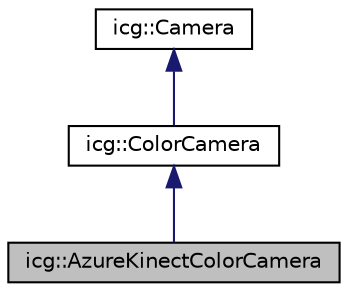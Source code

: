 digraph "icg::AzureKinectColorCamera"
{
 // LATEX_PDF_SIZE
  edge [fontname="Helvetica",fontsize="10",labelfontname="Helvetica",labelfontsize="10"];
  node [fontname="Helvetica",fontsize="10",shape=record];
  Node1 [label="icg::AzureKinectColorCamera",height=0.2,width=0.4,color="black", fillcolor="grey75", style="filled", fontcolor="black",tooltip="Camera that allows getting color images from an AzureKinect camera."];
  Node2 -> Node1 [dir="back",color="midnightblue",fontsize="10",style="solid",fontname="Helvetica"];
  Node2 [label="icg::ColorCamera",height=0.2,width=0.4,color="black", fillcolor="white", style="filled",URL="$classicg_1_1ColorCamera.html",tooltip="Abstract Camera class that defines a color camera."];
  Node3 -> Node2 [dir="back",color="midnightblue",fontsize="10",style="solid",fontname="Helvetica"];
  Node3 [label="icg::Camera",height=0.2,width=0.4,color="black", fillcolor="white", style="filled",URL="$classicg_1_1Camera.html",tooltip="Abstract class that provides images to other components and contains intrinsics as well as the pose o..."];
}
